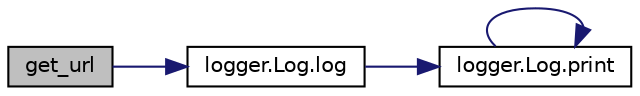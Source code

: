 digraph "get_url"
{
 // LATEX_PDF_SIZE
  edge [fontname="Helvetica",fontsize="10",labelfontname="Helvetica",labelfontsize="10"];
  node [fontname="Helvetica",fontsize="10",shape=record];
  rankdir="LR";
  Node1 [label="get_url",height=0.2,width=0.4,color="black", fillcolor="grey75", style="filled", fontcolor="black",tooltip=" "];
  Node1 -> Node2 [color="midnightblue",fontsize="10",style="solid",fontname="Helvetica"];
  Node2 [label="logger.Log.log",height=0.2,width=0.4,color="black", fillcolor="white", style="filled",URL="$da/d15/classlogger_1_1_log.html#aa66807d63c17afdc4bc6bfa5a9b0c09d",tooltip=" "];
  Node2 -> Node3 [color="midnightblue",fontsize="10",style="solid",fontname="Helvetica"];
  Node3 [label="logger.Log.print",height=0.2,width=0.4,color="black", fillcolor="white", style="filled",URL="$da/d15/classlogger_1_1_log.html#ad994154b3e6e87a0c859189b9b2cfbe6",tooltip=" "];
  Node3 -> Node3 [color="midnightblue",fontsize="10",style="solid",fontname="Helvetica"];
}
